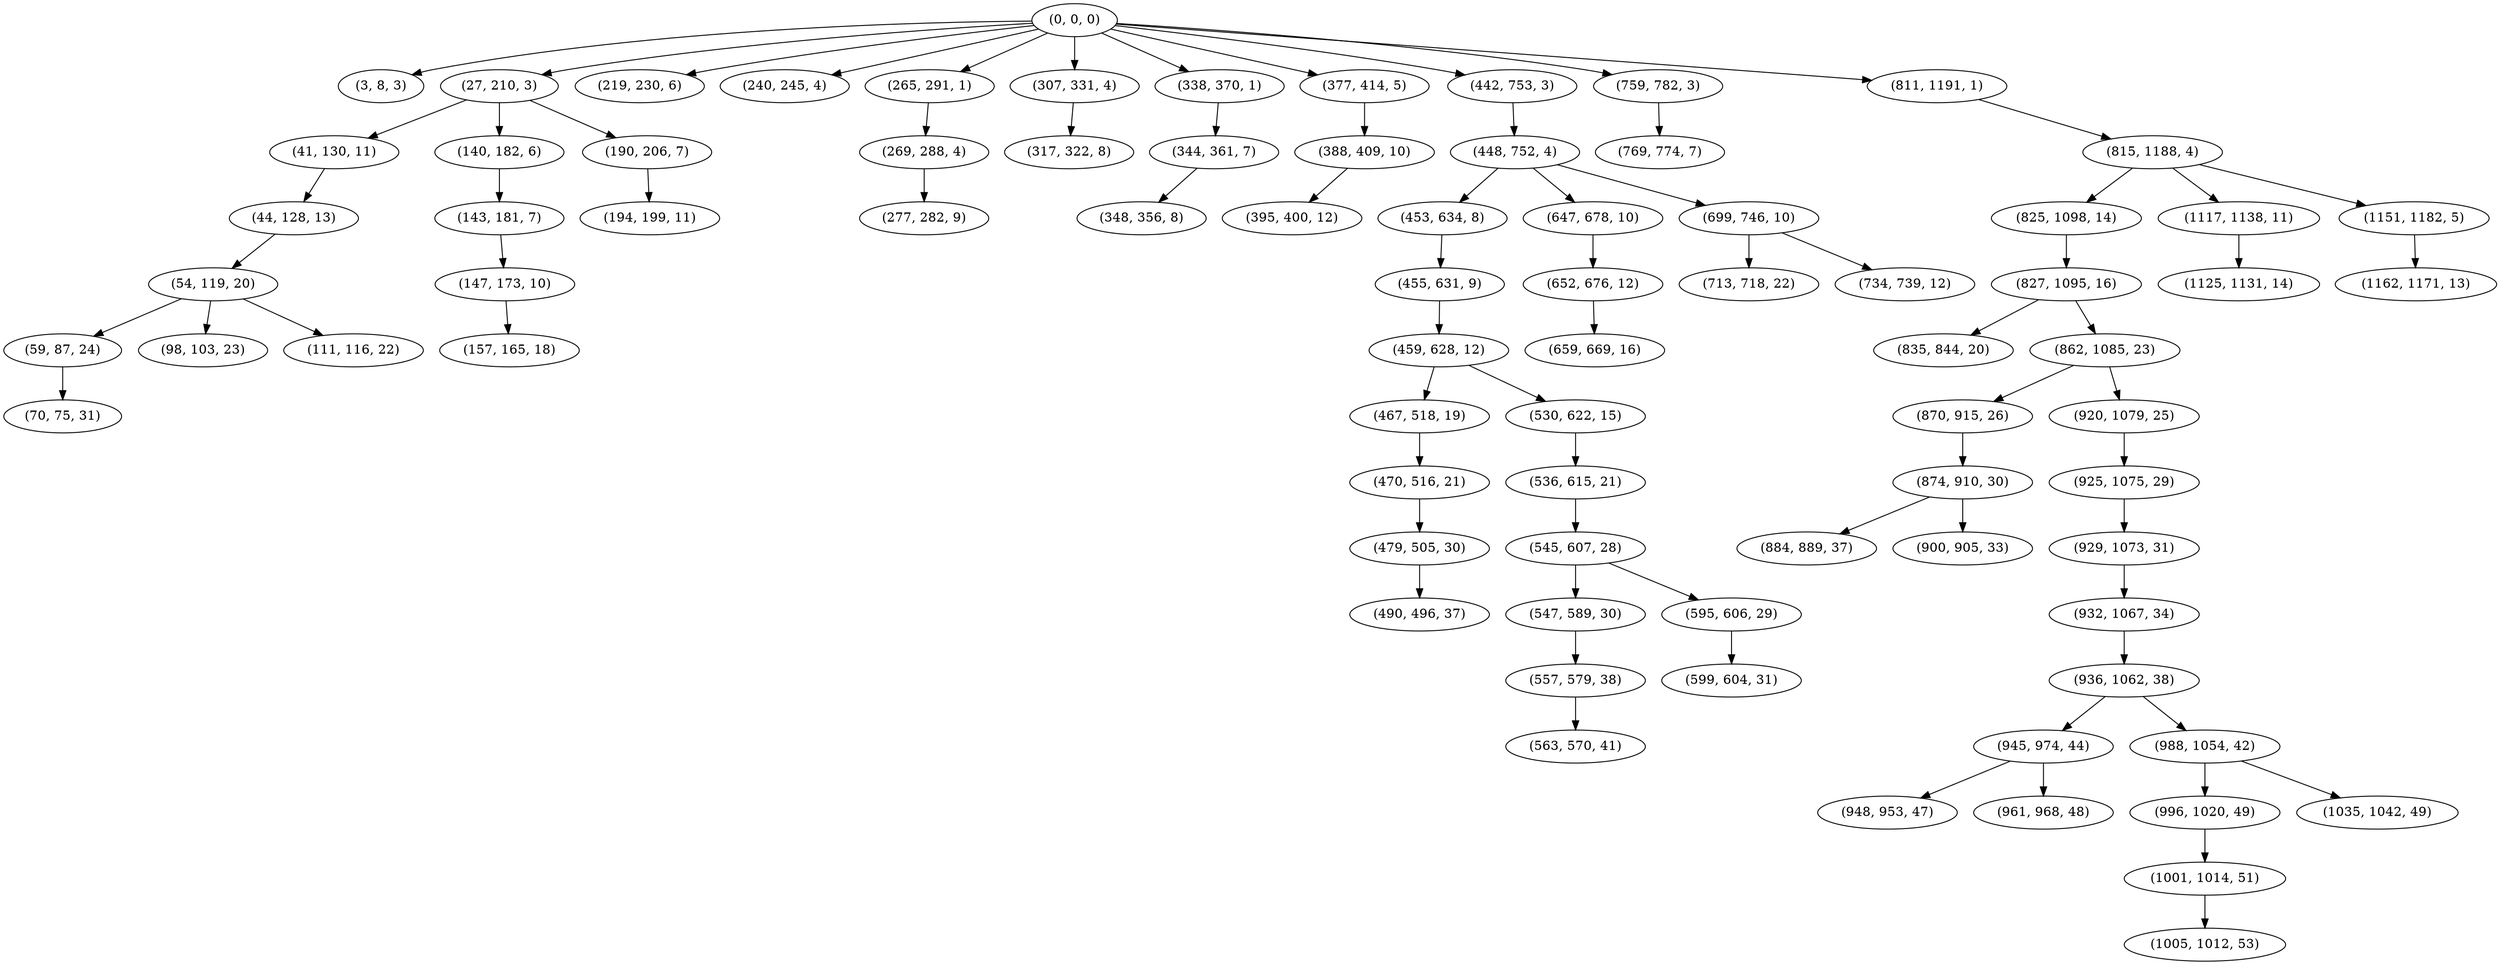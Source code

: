 digraph tree {
    "(0, 0, 0)";
    "(3, 8, 3)";
    "(27, 210, 3)";
    "(41, 130, 11)";
    "(44, 128, 13)";
    "(54, 119, 20)";
    "(59, 87, 24)";
    "(70, 75, 31)";
    "(98, 103, 23)";
    "(111, 116, 22)";
    "(140, 182, 6)";
    "(143, 181, 7)";
    "(147, 173, 10)";
    "(157, 165, 18)";
    "(190, 206, 7)";
    "(194, 199, 11)";
    "(219, 230, 6)";
    "(240, 245, 4)";
    "(265, 291, 1)";
    "(269, 288, 4)";
    "(277, 282, 9)";
    "(307, 331, 4)";
    "(317, 322, 8)";
    "(338, 370, 1)";
    "(344, 361, 7)";
    "(348, 356, 8)";
    "(377, 414, 5)";
    "(388, 409, 10)";
    "(395, 400, 12)";
    "(442, 753, 3)";
    "(448, 752, 4)";
    "(453, 634, 8)";
    "(455, 631, 9)";
    "(459, 628, 12)";
    "(467, 518, 19)";
    "(470, 516, 21)";
    "(479, 505, 30)";
    "(490, 496, 37)";
    "(530, 622, 15)";
    "(536, 615, 21)";
    "(545, 607, 28)";
    "(547, 589, 30)";
    "(557, 579, 38)";
    "(563, 570, 41)";
    "(595, 606, 29)";
    "(599, 604, 31)";
    "(647, 678, 10)";
    "(652, 676, 12)";
    "(659, 669, 16)";
    "(699, 746, 10)";
    "(713, 718, 22)";
    "(734, 739, 12)";
    "(759, 782, 3)";
    "(769, 774, 7)";
    "(811, 1191, 1)";
    "(815, 1188, 4)";
    "(825, 1098, 14)";
    "(827, 1095, 16)";
    "(835, 844, 20)";
    "(862, 1085, 23)";
    "(870, 915, 26)";
    "(874, 910, 30)";
    "(884, 889, 37)";
    "(900, 905, 33)";
    "(920, 1079, 25)";
    "(925, 1075, 29)";
    "(929, 1073, 31)";
    "(932, 1067, 34)";
    "(936, 1062, 38)";
    "(945, 974, 44)";
    "(948, 953, 47)";
    "(961, 968, 48)";
    "(988, 1054, 42)";
    "(996, 1020, 49)";
    "(1001, 1014, 51)";
    "(1005, 1012, 53)";
    "(1035, 1042, 49)";
    "(1117, 1138, 11)";
    "(1125, 1131, 14)";
    "(1151, 1182, 5)";
    "(1162, 1171, 13)";
    "(0, 0, 0)" -> "(3, 8, 3)";
    "(0, 0, 0)" -> "(27, 210, 3)";
    "(0, 0, 0)" -> "(219, 230, 6)";
    "(0, 0, 0)" -> "(240, 245, 4)";
    "(0, 0, 0)" -> "(265, 291, 1)";
    "(0, 0, 0)" -> "(307, 331, 4)";
    "(0, 0, 0)" -> "(338, 370, 1)";
    "(0, 0, 0)" -> "(377, 414, 5)";
    "(0, 0, 0)" -> "(442, 753, 3)";
    "(0, 0, 0)" -> "(759, 782, 3)";
    "(0, 0, 0)" -> "(811, 1191, 1)";
    "(27, 210, 3)" -> "(41, 130, 11)";
    "(27, 210, 3)" -> "(140, 182, 6)";
    "(27, 210, 3)" -> "(190, 206, 7)";
    "(41, 130, 11)" -> "(44, 128, 13)";
    "(44, 128, 13)" -> "(54, 119, 20)";
    "(54, 119, 20)" -> "(59, 87, 24)";
    "(54, 119, 20)" -> "(98, 103, 23)";
    "(54, 119, 20)" -> "(111, 116, 22)";
    "(59, 87, 24)" -> "(70, 75, 31)";
    "(140, 182, 6)" -> "(143, 181, 7)";
    "(143, 181, 7)" -> "(147, 173, 10)";
    "(147, 173, 10)" -> "(157, 165, 18)";
    "(190, 206, 7)" -> "(194, 199, 11)";
    "(265, 291, 1)" -> "(269, 288, 4)";
    "(269, 288, 4)" -> "(277, 282, 9)";
    "(307, 331, 4)" -> "(317, 322, 8)";
    "(338, 370, 1)" -> "(344, 361, 7)";
    "(344, 361, 7)" -> "(348, 356, 8)";
    "(377, 414, 5)" -> "(388, 409, 10)";
    "(388, 409, 10)" -> "(395, 400, 12)";
    "(442, 753, 3)" -> "(448, 752, 4)";
    "(448, 752, 4)" -> "(453, 634, 8)";
    "(448, 752, 4)" -> "(647, 678, 10)";
    "(448, 752, 4)" -> "(699, 746, 10)";
    "(453, 634, 8)" -> "(455, 631, 9)";
    "(455, 631, 9)" -> "(459, 628, 12)";
    "(459, 628, 12)" -> "(467, 518, 19)";
    "(459, 628, 12)" -> "(530, 622, 15)";
    "(467, 518, 19)" -> "(470, 516, 21)";
    "(470, 516, 21)" -> "(479, 505, 30)";
    "(479, 505, 30)" -> "(490, 496, 37)";
    "(530, 622, 15)" -> "(536, 615, 21)";
    "(536, 615, 21)" -> "(545, 607, 28)";
    "(545, 607, 28)" -> "(547, 589, 30)";
    "(545, 607, 28)" -> "(595, 606, 29)";
    "(547, 589, 30)" -> "(557, 579, 38)";
    "(557, 579, 38)" -> "(563, 570, 41)";
    "(595, 606, 29)" -> "(599, 604, 31)";
    "(647, 678, 10)" -> "(652, 676, 12)";
    "(652, 676, 12)" -> "(659, 669, 16)";
    "(699, 746, 10)" -> "(713, 718, 22)";
    "(699, 746, 10)" -> "(734, 739, 12)";
    "(759, 782, 3)" -> "(769, 774, 7)";
    "(811, 1191, 1)" -> "(815, 1188, 4)";
    "(815, 1188, 4)" -> "(825, 1098, 14)";
    "(815, 1188, 4)" -> "(1117, 1138, 11)";
    "(815, 1188, 4)" -> "(1151, 1182, 5)";
    "(825, 1098, 14)" -> "(827, 1095, 16)";
    "(827, 1095, 16)" -> "(835, 844, 20)";
    "(827, 1095, 16)" -> "(862, 1085, 23)";
    "(862, 1085, 23)" -> "(870, 915, 26)";
    "(862, 1085, 23)" -> "(920, 1079, 25)";
    "(870, 915, 26)" -> "(874, 910, 30)";
    "(874, 910, 30)" -> "(884, 889, 37)";
    "(874, 910, 30)" -> "(900, 905, 33)";
    "(920, 1079, 25)" -> "(925, 1075, 29)";
    "(925, 1075, 29)" -> "(929, 1073, 31)";
    "(929, 1073, 31)" -> "(932, 1067, 34)";
    "(932, 1067, 34)" -> "(936, 1062, 38)";
    "(936, 1062, 38)" -> "(945, 974, 44)";
    "(936, 1062, 38)" -> "(988, 1054, 42)";
    "(945, 974, 44)" -> "(948, 953, 47)";
    "(945, 974, 44)" -> "(961, 968, 48)";
    "(988, 1054, 42)" -> "(996, 1020, 49)";
    "(988, 1054, 42)" -> "(1035, 1042, 49)";
    "(996, 1020, 49)" -> "(1001, 1014, 51)";
    "(1001, 1014, 51)" -> "(1005, 1012, 53)";
    "(1117, 1138, 11)" -> "(1125, 1131, 14)";
    "(1151, 1182, 5)" -> "(1162, 1171, 13)";
}
